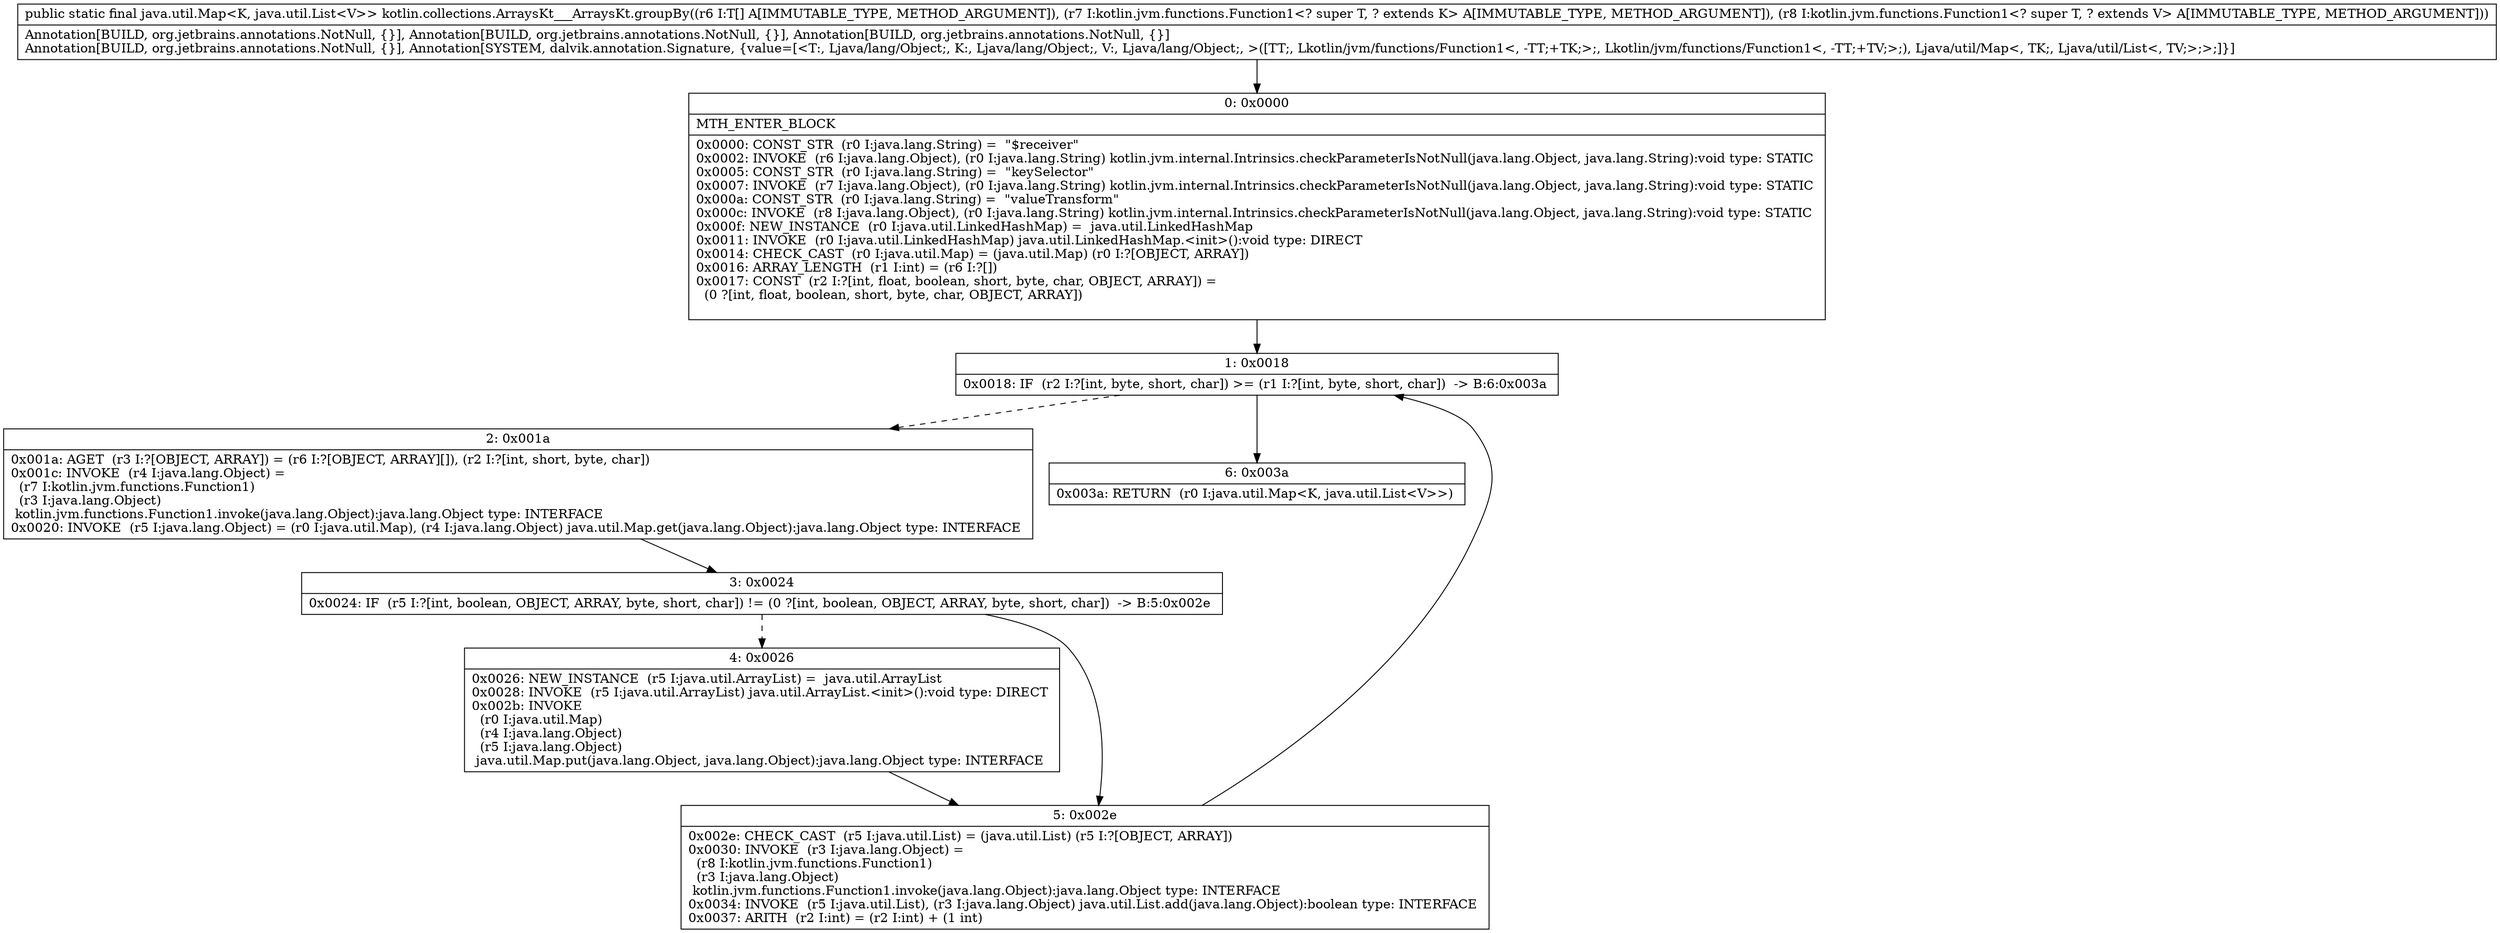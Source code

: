 digraph "CFG forkotlin.collections.ArraysKt___ArraysKt.groupBy([Ljava\/lang\/Object;Lkotlin\/jvm\/functions\/Function1;Lkotlin\/jvm\/functions\/Function1;)Ljava\/util\/Map;" {
Node_0 [shape=record,label="{0\:\ 0x0000|MTH_ENTER_BLOCK\l|0x0000: CONST_STR  (r0 I:java.lang.String) =  \"$receiver\" \l0x0002: INVOKE  (r6 I:java.lang.Object), (r0 I:java.lang.String) kotlin.jvm.internal.Intrinsics.checkParameterIsNotNull(java.lang.Object, java.lang.String):void type: STATIC \l0x0005: CONST_STR  (r0 I:java.lang.String) =  \"keySelector\" \l0x0007: INVOKE  (r7 I:java.lang.Object), (r0 I:java.lang.String) kotlin.jvm.internal.Intrinsics.checkParameterIsNotNull(java.lang.Object, java.lang.String):void type: STATIC \l0x000a: CONST_STR  (r0 I:java.lang.String) =  \"valueTransform\" \l0x000c: INVOKE  (r8 I:java.lang.Object), (r0 I:java.lang.String) kotlin.jvm.internal.Intrinsics.checkParameterIsNotNull(java.lang.Object, java.lang.String):void type: STATIC \l0x000f: NEW_INSTANCE  (r0 I:java.util.LinkedHashMap) =  java.util.LinkedHashMap \l0x0011: INVOKE  (r0 I:java.util.LinkedHashMap) java.util.LinkedHashMap.\<init\>():void type: DIRECT \l0x0014: CHECK_CAST  (r0 I:java.util.Map) = (java.util.Map) (r0 I:?[OBJECT, ARRAY]) \l0x0016: ARRAY_LENGTH  (r1 I:int) = (r6 I:?[]) \l0x0017: CONST  (r2 I:?[int, float, boolean, short, byte, char, OBJECT, ARRAY]) = \l  (0 ?[int, float, boolean, short, byte, char, OBJECT, ARRAY])\l \l}"];
Node_1 [shape=record,label="{1\:\ 0x0018|0x0018: IF  (r2 I:?[int, byte, short, char]) \>= (r1 I:?[int, byte, short, char])  \-\> B:6:0x003a \l}"];
Node_2 [shape=record,label="{2\:\ 0x001a|0x001a: AGET  (r3 I:?[OBJECT, ARRAY]) = (r6 I:?[OBJECT, ARRAY][]), (r2 I:?[int, short, byte, char]) \l0x001c: INVOKE  (r4 I:java.lang.Object) = \l  (r7 I:kotlin.jvm.functions.Function1)\l  (r3 I:java.lang.Object)\l kotlin.jvm.functions.Function1.invoke(java.lang.Object):java.lang.Object type: INTERFACE \l0x0020: INVOKE  (r5 I:java.lang.Object) = (r0 I:java.util.Map), (r4 I:java.lang.Object) java.util.Map.get(java.lang.Object):java.lang.Object type: INTERFACE \l}"];
Node_3 [shape=record,label="{3\:\ 0x0024|0x0024: IF  (r5 I:?[int, boolean, OBJECT, ARRAY, byte, short, char]) != (0 ?[int, boolean, OBJECT, ARRAY, byte, short, char])  \-\> B:5:0x002e \l}"];
Node_4 [shape=record,label="{4\:\ 0x0026|0x0026: NEW_INSTANCE  (r5 I:java.util.ArrayList) =  java.util.ArrayList \l0x0028: INVOKE  (r5 I:java.util.ArrayList) java.util.ArrayList.\<init\>():void type: DIRECT \l0x002b: INVOKE  \l  (r0 I:java.util.Map)\l  (r4 I:java.lang.Object)\l  (r5 I:java.lang.Object)\l java.util.Map.put(java.lang.Object, java.lang.Object):java.lang.Object type: INTERFACE \l}"];
Node_5 [shape=record,label="{5\:\ 0x002e|0x002e: CHECK_CAST  (r5 I:java.util.List) = (java.util.List) (r5 I:?[OBJECT, ARRAY]) \l0x0030: INVOKE  (r3 I:java.lang.Object) = \l  (r8 I:kotlin.jvm.functions.Function1)\l  (r3 I:java.lang.Object)\l kotlin.jvm.functions.Function1.invoke(java.lang.Object):java.lang.Object type: INTERFACE \l0x0034: INVOKE  (r5 I:java.util.List), (r3 I:java.lang.Object) java.util.List.add(java.lang.Object):boolean type: INTERFACE \l0x0037: ARITH  (r2 I:int) = (r2 I:int) + (1 int) \l}"];
Node_6 [shape=record,label="{6\:\ 0x003a|0x003a: RETURN  (r0 I:java.util.Map\<K, java.util.List\<V\>\>) \l}"];
MethodNode[shape=record,label="{public static final java.util.Map\<K, java.util.List\<V\>\> kotlin.collections.ArraysKt___ArraysKt.groupBy((r6 I:T[] A[IMMUTABLE_TYPE, METHOD_ARGUMENT]), (r7 I:kotlin.jvm.functions.Function1\<? super T, ? extends K\> A[IMMUTABLE_TYPE, METHOD_ARGUMENT]), (r8 I:kotlin.jvm.functions.Function1\<? super T, ? extends V\> A[IMMUTABLE_TYPE, METHOD_ARGUMENT]))  | Annotation[BUILD, org.jetbrains.annotations.NotNull, \{\}], Annotation[BUILD, org.jetbrains.annotations.NotNull, \{\}], Annotation[BUILD, org.jetbrains.annotations.NotNull, \{\}]\lAnnotation[BUILD, org.jetbrains.annotations.NotNull, \{\}], Annotation[SYSTEM, dalvik.annotation.Signature, \{value=[\<T:, Ljava\/lang\/Object;, K:, Ljava\/lang\/Object;, V:, Ljava\/lang\/Object;, \>([TT;, Lkotlin\/jvm\/functions\/Function1\<, \-TT;+TK;\>;, Lkotlin\/jvm\/functions\/Function1\<, \-TT;+TV;\>;), Ljava\/util\/Map\<, TK;, Ljava\/util\/List\<, TV;\>;\>;]\}]\l}"];
MethodNode -> Node_0;
Node_0 -> Node_1;
Node_1 -> Node_2[style=dashed];
Node_1 -> Node_6;
Node_2 -> Node_3;
Node_3 -> Node_4[style=dashed];
Node_3 -> Node_5;
Node_4 -> Node_5;
Node_5 -> Node_1;
}

